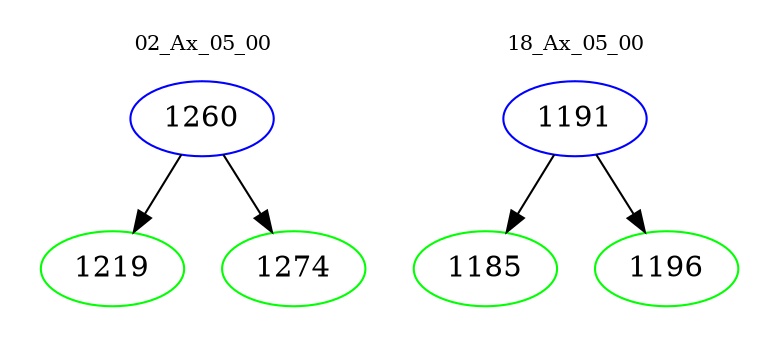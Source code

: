 digraph{
subgraph cluster_0 {
color = white
label = "02_Ax_05_00";
fontsize=10;
T0_1260 [label="1260", color="blue"]
T0_1260 -> T0_1219 [color="black"]
T0_1219 [label="1219", color="green"]
T0_1260 -> T0_1274 [color="black"]
T0_1274 [label="1274", color="green"]
}
subgraph cluster_1 {
color = white
label = "18_Ax_05_00";
fontsize=10;
T1_1191 [label="1191", color="blue"]
T1_1191 -> T1_1185 [color="black"]
T1_1185 [label="1185", color="green"]
T1_1191 -> T1_1196 [color="black"]
T1_1196 [label="1196", color="green"]
}
}
